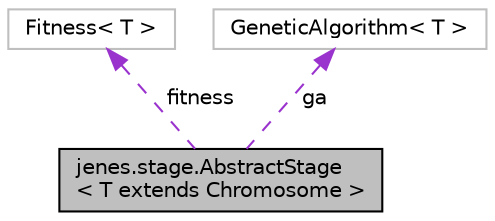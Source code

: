 digraph "jenes.stage.AbstractStage&lt; T extends Chromosome &gt;"
{
  edge [fontname="Helvetica",fontsize="10",labelfontname="Helvetica",labelfontsize="10"];
  node [fontname="Helvetica",fontsize="10",shape=record];
  Node1 [label="jenes.stage.AbstractStage\l\< T extends Chromosome \>",height=0.2,width=0.4,color="black", fillcolor="grey75", style="filled" fontcolor="black"];
  Node2 -> Node1 [dir="back",color="darkorchid3",fontsize="10",style="dashed",label=" fitness" ,fontname="Helvetica"];
  Node2 [label="Fitness\< T \>",height=0.2,width=0.4,color="grey75", fillcolor="white", style="filled"];
  Node3 -> Node1 [dir="back",color="darkorchid3",fontsize="10",style="dashed",label=" ga" ,fontname="Helvetica"];
  Node3 [label="GeneticAlgorithm\< T \>",height=0.2,width=0.4,color="grey75", fillcolor="white", style="filled"];
}
